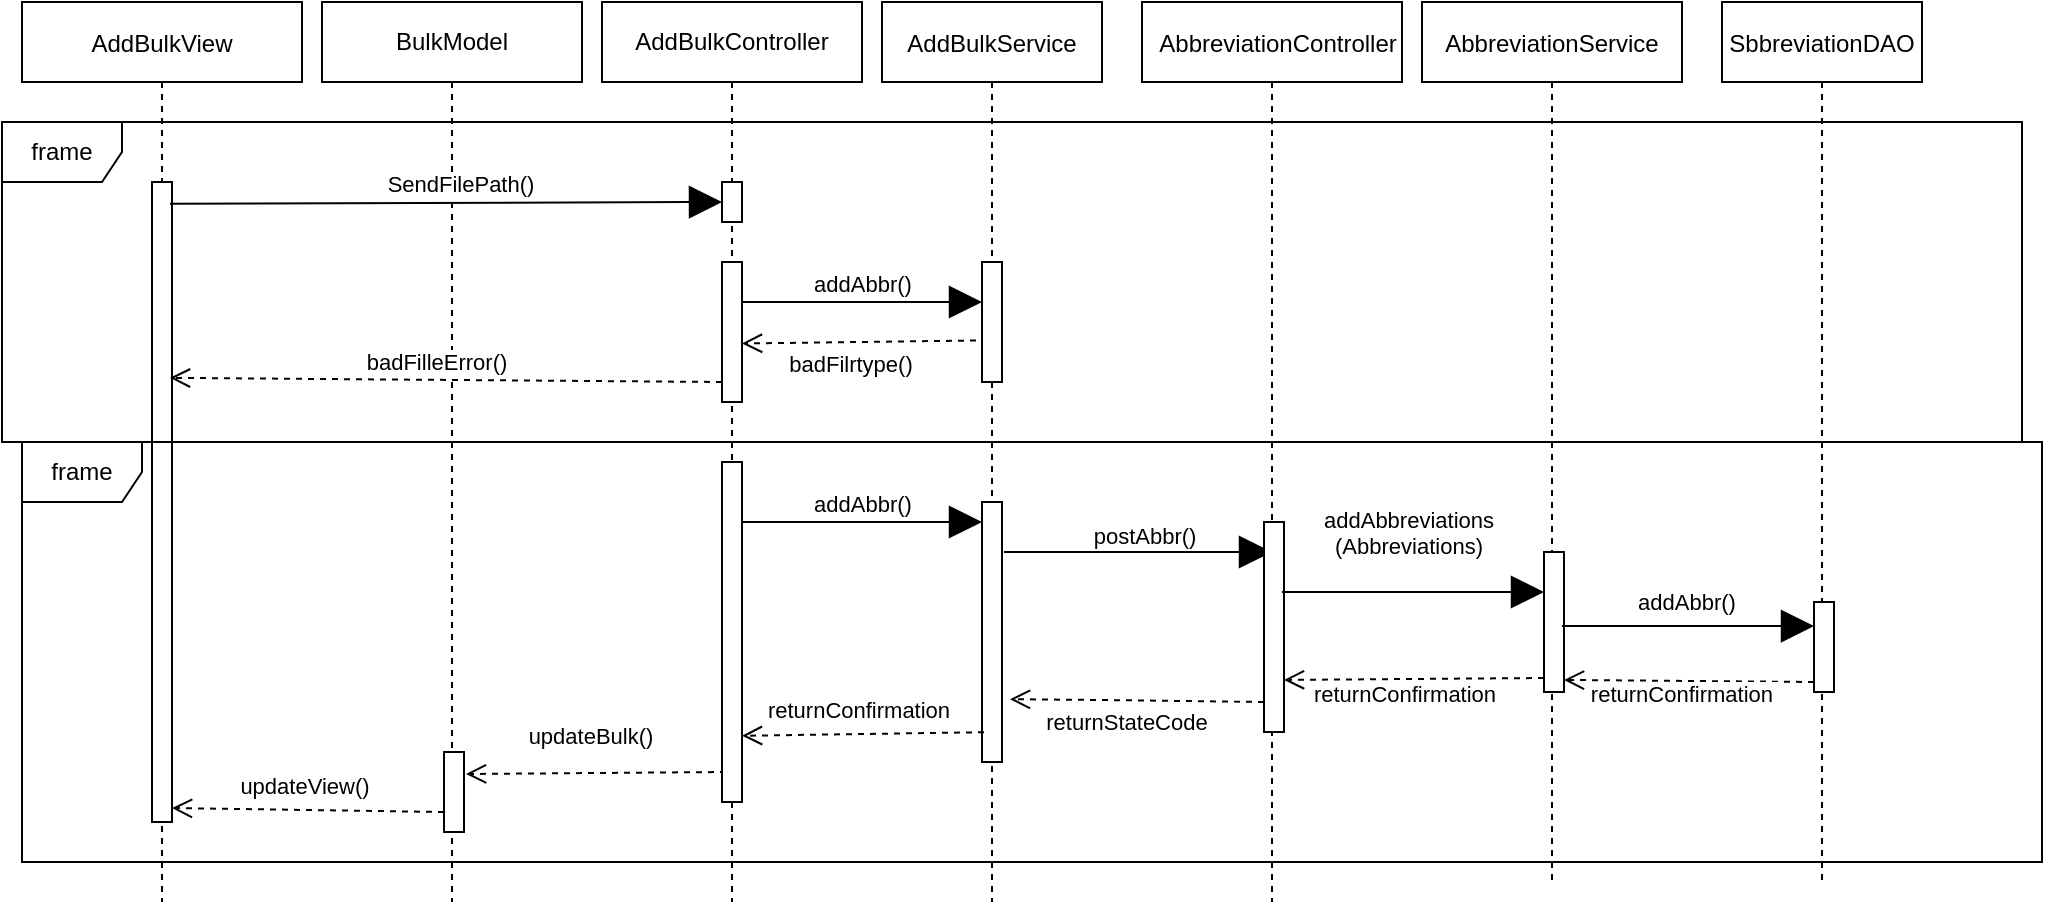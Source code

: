 <mxfile version="15.5.0" type="github" pages="2">
  <diagram id="kgpKYQtTHZ0yAKxKKP6v" name="AD-02">
    <mxGraphModel dx="1665" dy="737" grid="1" gridSize="10" guides="1" tooltips="1" connect="1" arrows="1" fold="1" page="1" pageScale="1" pageWidth="850" pageHeight="1100" math="0" shadow="0">
      <root>
        <mxCell id="0" />
        <mxCell id="1" parent="0" />
        <mxCell id="3nuBFxr9cyL0pnOWT2aG-5" value="SbbreviationDAO" style="shape=umlLifeline;perimeter=lifelinePerimeter;container=1;collapsible=0;recursiveResize=0;rounded=0;shadow=0;strokeWidth=1;" parent="1" vertex="1">
          <mxGeometry x="870" y="80" width="100" height="440" as="geometry" />
        </mxCell>
        <mxCell id="w2Obd87ra9vNsC8N0wHf-12" value="" style="points=[];perimeter=orthogonalPerimeter;rounded=0;shadow=0;strokeWidth=1;" parent="3nuBFxr9cyL0pnOWT2aG-5" vertex="1">
          <mxGeometry x="46" y="300" width="10" height="45" as="geometry" />
        </mxCell>
        <mxCell id="5leZiWNRobGrt0u4S8GF-1" value="AddBulkView" style="shape=umlLifeline;perimeter=lifelinePerimeter;container=1;collapsible=0;recursiveResize=0;rounded=0;shadow=0;strokeWidth=1;" parent="1" vertex="1">
          <mxGeometry x="20" y="80" width="140" height="450" as="geometry" />
        </mxCell>
        <mxCell id="5leZiWNRobGrt0u4S8GF-2" value="" style="points=[];perimeter=orthogonalPerimeter;rounded=0;shadow=0;strokeWidth=1;" parent="5leZiWNRobGrt0u4S8GF-1" vertex="1">
          <mxGeometry x="65" y="90" width="10" height="320" as="geometry" />
        </mxCell>
        <mxCell id="5leZiWNRobGrt0u4S8GF-13" value="&lt;span&gt;AddBulk&lt;/span&gt;Controller" style="shape=umlLifeline;perimeter=lifelinePerimeter;whiteSpace=wrap;html=1;container=1;collapsible=0;recursiveResize=0;outlineConnect=0;hachureGap=4;pointerEvents=0;" parent="1" vertex="1">
          <mxGeometry x="310" y="80" width="130" height="450" as="geometry" />
        </mxCell>
        <mxCell id="5leZiWNRobGrt0u4S8GF-17" value="" style="points=[];perimeter=orthogonalPerimeter;rounded=0;shadow=0;strokeWidth=1;" parent="5leZiWNRobGrt0u4S8GF-13" vertex="1">
          <mxGeometry x="60" y="130" width="10" height="70" as="geometry" />
        </mxCell>
        <mxCell id="w2Obd87ra9vNsC8N0wHf-21" value="updateBulk()" style="html=1;verticalAlign=bottom;endArrow=open;dashed=1;endSize=8;sourcePerimeterSpacing=8;targetPerimeterSpacing=8;entryX=1.1;entryY=0.275;entryDx=0;entryDy=0;entryPerimeter=0;" parent="5leZiWNRobGrt0u4S8GF-13" edge="1" target="w2Obd87ra9vNsC8N0wHf-3">
          <mxGeometry x="0.048" y="-10" relative="1" as="geometry">
            <mxPoint x="62" y="385" as="sourcePoint" />
            <mxPoint x="-64" y="385" as="targetPoint" />
            <mxPoint as="offset" />
            <Array as="points" />
          </mxGeometry>
        </mxCell>
        <mxCell id="Wd1B7DmIcScjpme-7x-U-11" value="" style="points=[];perimeter=orthogonalPerimeter;rounded=0;shadow=0;strokeWidth=1;" vertex="1" parent="5leZiWNRobGrt0u4S8GF-13">
          <mxGeometry x="60" y="90" width="10" height="20" as="geometry" />
        </mxCell>
        <mxCell id="sg-FqTh2ngklWykvnfW5-1" value="AddBulkService" style="shape=umlLifeline;perimeter=lifelinePerimeter;container=1;collapsible=0;recursiveResize=0;rounded=0;shadow=0;strokeWidth=1;" parent="1" vertex="1">
          <mxGeometry x="450" y="80" width="110" height="450" as="geometry" />
        </mxCell>
        <mxCell id="sg-FqTh2ngklWykvnfW5-2" value="" style="points=[];perimeter=orthogonalPerimeter;rounded=0;shadow=0;strokeWidth=1;" parent="sg-FqTh2ngklWykvnfW5-1" vertex="1">
          <mxGeometry x="50" y="250" width="10" height="130" as="geometry" />
        </mxCell>
        <mxCell id="sg-FqTh2ngklWykvnfW5-3" value="addAbbr()" style="html=1;verticalAlign=bottom;endArrow=block;startSize=14;endSize=14;sourcePerimeterSpacing=8;targetPerimeterSpacing=8;" parent="sg-FqTh2ngklWykvnfW5-1" edge="1">
          <mxGeometry width="80" relative="1" as="geometry">
            <mxPoint x="-70" y="150" as="sourcePoint" />
            <mxPoint x="50" y="150" as="targetPoint" />
            <mxPoint as="offset" />
          </mxGeometry>
        </mxCell>
        <mxCell id="Wd1B7DmIcScjpme-7x-U-7" value="" style="points=[];perimeter=orthogonalPerimeter;rounded=0;shadow=0;strokeWidth=1;" vertex="1" parent="sg-FqTh2ngklWykvnfW5-1">
          <mxGeometry x="50" y="130" width="10" height="60" as="geometry" />
        </mxCell>
        <mxCell id="Wd1B7DmIcScjpme-7x-U-9" value="" style="points=[];perimeter=orthogonalPerimeter;rounded=0;shadow=0;strokeWidth=1;" vertex="1" parent="sg-FqTh2ngklWykvnfW5-1">
          <mxGeometry x="-80" y="230" width="10" height="170" as="geometry" />
        </mxCell>
        <mxCell id="Wd1B7DmIcScjpme-7x-U-10" value="addAbbr()" style="html=1;verticalAlign=bottom;endArrow=block;startSize=14;endSize=14;sourcePerimeterSpacing=8;targetPerimeterSpacing=8;" edge="1" parent="sg-FqTh2ngklWykvnfW5-1">
          <mxGeometry width="80" relative="1" as="geometry">
            <mxPoint x="-70" y="260" as="sourcePoint" />
            <mxPoint x="50" y="260" as="targetPoint" />
            <mxPoint as="offset" />
          </mxGeometry>
        </mxCell>
        <mxCell id="5leZiWNRobGrt0u4S8GF-33" value="postAbbr()" style="html=1;verticalAlign=bottom;endArrow=block;startSize=14;endSize=14;sourcePerimeterSpacing=8;targetPerimeterSpacing=8;" parent="1" edge="1">
          <mxGeometry x="0.038" y="-1" width="80" relative="1" as="geometry">
            <mxPoint x="511" y="355" as="sourcePoint" />
            <mxPoint x="645" y="355" as="targetPoint" />
            <mxPoint as="offset" />
          </mxGeometry>
        </mxCell>
        <mxCell id="w2Obd87ra9vNsC8N0wHf-1" value="&lt;span&gt;BulkModel&lt;/span&gt;" style="shape=umlLifeline;perimeter=lifelinePerimeter;whiteSpace=wrap;html=1;container=1;collapsible=0;recursiveResize=0;outlineConnect=0;hachureGap=4;pointerEvents=0;" parent="1" vertex="1">
          <mxGeometry x="170" y="80" width="130" height="450" as="geometry" />
        </mxCell>
        <mxCell id="w2Obd87ra9vNsC8N0wHf-3" value="" style="points=[];perimeter=orthogonalPerimeter;rounded=0;shadow=0;strokeWidth=1;" parent="w2Obd87ra9vNsC8N0wHf-1" vertex="1">
          <mxGeometry x="61" y="375" width="10" height="40" as="geometry" />
        </mxCell>
        <mxCell id="Wd1B7DmIcScjpme-7x-U-12" value="frame" style="shape=umlFrame;whiteSpace=wrap;html=1;" vertex="1" parent="w2Obd87ra9vNsC8N0wHf-1">
          <mxGeometry x="-160" y="60" width="1010" height="160" as="geometry" />
        </mxCell>
        <mxCell id="Wd1B7DmIcScjpme-7x-U-14" value="frame" style="shape=umlFrame;whiteSpace=wrap;html=1;" vertex="1" parent="w2Obd87ra9vNsC8N0wHf-1">
          <mxGeometry x="-150" y="220" width="1010" height="210" as="geometry" />
        </mxCell>
        <mxCell id="w2Obd87ra9vNsC8N0wHf-26" value="returnConfirmation&amp;nbsp;" style="html=1;verticalAlign=bottom;endArrow=open;dashed=1;endSize=8;sourcePerimeterSpacing=8;targetPerimeterSpacing=8;entryX=1;entryY=0.771;entryDx=0;entryDy=0;entryPerimeter=0;exitX=0;exitY=0.9;exitDx=0;exitDy=0;exitPerimeter=0;" parent="w2Obd87ra9vNsC8N0wHf-1" edge="1">
          <mxGeometry x="0.038" y="16" relative="1" as="geometry">
            <mxPoint x="746" y="340" as="sourcePoint" />
            <mxPoint x="621" y="338.97" as="targetPoint" />
            <mxPoint as="offset" />
            <Array as="points" />
          </mxGeometry>
        </mxCell>
        <mxCell id="w2Obd87ra9vNsC8N0wHf-4" value="  AbbreviationController" style="shape=umlLifeline;perimeter=lifelinePerimeter;container=1;collapsible=0;recursiveResize=0;rounded=0;shadow=0;strokeWidth=1;" parent="1" vertex="1">
          <mxGeometry x="580" y="80" width="130" height="450" as="geometry" />
        </mxCell>
        <mxCell id="w2Obd87ra9vNsC8N0wHf-8" value="" style="points=[];perimeter=orthogonalPerimeter;rounded=0;shadow=0;strokeWidth=1;" parent="w2Obd87ra9vNsC8N0wHf-4" vertex="1">
          <mxGeometry x="61" y="260" width="10" height="105" as="geometry" />
        </mxCell>
        <mxCell id="w2Obd87ra9vNsC8N0wHf-6" value="AbbreviationService" style="shape=umlLifeline;perimeter=lifelinePerimeter;container=1;collapsible=0;recursiveResize=0;rounded=0;shadow=0;strokeWidth=1;" parent="1" vertex="1">
          <mxGeometry x="720" y="80" width="130" height="440" as="geometry" />
        </mxCell>
        <mxCell id="w2Obd87ra9vNsC8N0wHf-9" value="addAbbreviations&lt;br&gt;(Abbreviations)" style="html=1;verticalAlign=bottom;endArrow=block;startSize=14;endSize=14;sourcePerimeterSpacing=8;targetPerimeterSpacing=8;exitX=1.1;exitY=0.383;exitDx=0;exitDy=0;exitPerimeter=0;" parent="w2Obd87ra9vNsC8N0wHf-6" edge="1">
          <mxGeometry x="-0.045" y="14" width="80" relative="1" as="geometry">
            <mxPoint x="-70" y="295" as="sourcePoint" />
            <mxPoint x="61" y="295" as="targetPoint" />
            <mxPoint as="offset" />
          </mxGeometry>
        </mxCell>
        <mxCell id="w2Obd87ra9vNsC8N0wHf-10" value="" style="points=[];perimeter=orthogonalPerimeter;rounded=0;shadow=0;strokeWidth=1;" parent="w2Obd87ra9vNsC8N0wHf-6" vertex="1">
          <mxGeometry x="61" y="275" width="10" height="70" as="geometry" />
        </mxCell>
        <mxCell id="w2Obd87ra9vNsC8N0wHf-15" value="" style="html=1;verticalAlign=bottom;endArrow=block;startSize=14;endSize=14;sourcePerimeterSpacing=8;targetPerimeterSpacing=8;exitX=0.9;exitY=0.529;exitDx=0;exitDy=0;exitPerimeter=0;entryX=0;entryY=0.267;entryDx=0;entryDy=0;entryPerimeter=0;" parent="1" source="w2Obd87ra9vNsC8N0wHf-10" target="w2Obd87ra9vNsC8N0wHf-12" edge="1">
          <mxGeometry x="-0.045" y="14" width="80" relative="1" as="geometry">
            <mxPoint x="771" y="405" as="sourcePoint" />
            <mxPoint x="917" y="395" as="targetPoint" />
            <mxPoint as="offset" />
            <Array as="points" />
          </mxGeometry>
        </mxCell>
        <mxCell id="w2Obd87ra9vNsC8N0wHf-17" value="addAbbr()" style="edgeLabel;html=1;align=center;verticalAlign=middle;resizable=0;points=[];" parent="w2Obd87ra9vNsC8N0wHf-15" vertex="1" connectable="0">
          <mxGeometry x="-0.058" y="-1" relative="1" as="geometry">
            <mxPoint x="2" y="-13" as="offset" />
          </mxGeometry>
        </mxCell>
        <mxCell id="w2Obd87ra9vNsC8N0wHf-22" value="returnConfirmation" style="html=1;verticalAlign=bottom;endArrow=open;dashed=1;endSize=8;sourcePerimeterSpacing=8;targetPerimeterSpacing=8;entryX=1;entryY=0.752;entryDx=0;entryDy=0;entryPerimeter=0;exitX=0;exitY=0.9;exitDx=0;exitDy=0;exitPerimeter=0;" parent="1" source="w2Obd87ra9vNsC8N0wHf-10" target="w2Obd87ra9vNsC8N0wHf-8" edge="1">
          <mxGeometry x="0.079" y="16" relative="1" as="geometry">
            <mxPoint x="775" y="405" as="sourcePoint" />
            <mxPoint x="661" y="405" as="targetPoint" />
            <mxPoint as="offset" />
            <Array as="points" />
          </mxGeometry>
        </mxCell>
        <mxCell id="5leZiWNRobGrt0u4S8GF-24" value="updateView()" style="html=1;verticalAlign=bottom;endArrow=open;dashed=1;endSize=8;sourcePerimeterSpacing=8;targetPerimeterSpacing=8;entryX=0.9;entryY=0.912;entryDx=0;entryDy=0;entryPerimeter=0;exitX=0;exitY=0.75;exitDx=0;exitDy=0;exitPerimeter=0;" parent="1" edge="1" source="w2Obd87ra9vNsC8N0wHf-3">
          <mxGeometry x="0.029" y="-3" relative="1" as="geometry">
            <mxPoint x="236" y="485" as="sourcePoint" />
            <mxPoint x="95" y="483" as="targetPoint" />
            <mxPoint as="offset" />
          </mxGeometry>
        </mxCell>
        <mxCell id="w2Obd87ra9vNsC8N0wHf-23" value="returnStateCode" style="html=1;verticalAlign=bottom;endArrow=open;dashed=1;endSize=8;sourcePerimeterSpacing=8;targetPerimeterSpacing=8;entryX=1.3;entryY=0.88;entryDx=0;entryDy=0;entryPerimeter=0;" parent="1" edge="1">
          <mxGeometry x="0.075" y="20" relative="1" as="geometry">
            <mxPoint x="641" y="430" as="sourcePoint" />
            <mxPoint x="514" y="428.6" as="targetPoint" />
            <mxPoint as="offset" />
            <Array as="points">
              <mxPoint x="561" y="429" />
            </Array>
          </mxGeometry>
        </mxCell>
        <mxCell id="Wd1B7DmIcScjpme-7x-U-2" value="badFilrtype()" style="html=1;verticalAlign=bottom;endArrow=open;dashed=1;endSize=8;sourcePerimeterSpacing=8;targetPerimeterSpacing=8;" edge="1" parent="1">
          <mxGeometry x="0.075" y="20" relative="1" as="geometry">
            <mxPoint x="497" y="249.25" as="sourcePoint" />
            <mxPoint x="380" y="250.75" as="targetPoint" />
            <mxPoint as="offset" />
            <Array as="points" />
          </mxGeometry>
        </mxCell>
        <mxCell id="Wd1B7DmIcScjpme-7x-U-3" value="badFilleError()" style="html=1;verticalAlign=bottom;endArrow=open;dashed=1;endSize=8;sourcePerimeterSpacing=8;targetPerimeterSpacing=8;entryX=0.9;entryY=0.306;entryDx=0;entryDy=0;entryPerimeter=0;" edge="1" parent="1" target="5leZiWNRobGrt0u4S8GF-2">
          <mxGeometry x="0.038" relative="1" as="geometry">
            <mxPoint x="370" y="270" as="sourcePoint" />
            <mxPoint x="100" y="270" as="targetPoint" />
            <mxPoint as="offset" />
            <Array as="points" />
          </mxGeometry>
        </mxCell>
        <mxCell id="5leZiWNRobGrt0u4S8GF-18" value="SendFilePath()" style="html=1;verticalAlign=bottom;endArrow=block;startSize=14;endSize=14;sourcePerimeterSpacing=8;targetPerimeterSpacing=8;exitX=0.9;exitY=0.034;exitDx=0;exitDy=0;exitPerimeter=0;" parent="1" edge="1" source="5leZiWNRobGrt0u4S8GF-2">
          <mxGeometry x="0.049" width="80" relative="1" as="geometry">
            <mxPoint x="100" y="184" as="sourcePoint" />
            <mxPoint x="370" y="180" as="targetPoint" />
            <mxPoint as="offset" />
            <Array as="points" />
          </mxGeometry>
        </mxCell>
        <mxCell id="w2Obd87ra9vNsC8N0wHf-18" value="returnConfirmation" style="html=1;verticalAlign=bottom;endArrow=open;dashed=1;endSize=8;sourcePerimeterSpacing=8;targetPerimeterSpacing=8;exitX=0;exitY=0.955;exitDx=0;exitDy=0;exitPerimeter=0;entryX=0.9;entryY=0.873;entryDx=0;entryDy=0;entryPerimeter=0;" parent="1" edge="1">
          <mxGeometry x="0.029" y="-3" relative="1" as="geometry">
            <mxPoint x="501" y="445.1" as="sourcePoint" />
            <mxPoint x="380" y="446.9" as="targetPoint" />
            <mxPoint as="offset" />
            <Array as="points" />
          </mxGeometry>
        </mxCell>
      </root>
    </mxGraphModel>
  </diagram>
  <diagram id="VqNsg9B8OKl3M2lAyEsv" name="uc02">
    <mxGraphModel dx="721" dy="736" grid="1" gridSize="10" guides="1" tooltips="1" connect="1" arrows="1" fold="1" page="1" pageScale="1" pageWidth="827" pageHeight="1169" math="0" shadow="0">
      <root>
        <mxCell id="Gp7CoCjLf46ZYaBjMMRo-0" />
        <mxCell id="Gp7CoCjLf46ZYaBjMMRo-1" parent="Gp7CoCjLf46ZYaBjMMRo-0" />
        <mxCell id="8T_5TglxI-sNDdKlGXf8-0" value="User" style="swimlane;" parent="Gp7CoCjLf46ZYaBjMMRo-1" vertex="1">
          <mxGeometry x="90" y="120" width="310" height="600" as="geometry" />
        </mxCell>
        <mxCell id="8T_5TglxI-sNDdKlGXf8-2" value="" style="ellipse;html=1;shape=startState;fillColor=#000000;strokeColor=#ff0000;" parent="8T_5TglxI-sNDdKlGXf8-0" vertex="1">
          <mxGeometry x="165" y="50" width="30" height="30" as="geometry" />
        </mxCell>
        <mxCell id="8T_5TglxI-sNDdKlGXf8-7" value="" style="edgeStyle=orthogonalEdgeStyle;rounded=0;orthogonalLoop=1;jettySize=auto;html=1;" parent="8T_5TglxI-sNDdKlGXf8-0" source="8T_5TglxI-sNDdKlGXf8-5" target="8T_5TglxI-sNDdKlGXf8-6" edge="1">
          <mxGeometry relative="1" as="geometry" />
        </mxCell>
        <mxCell id="8T_5TglxI-sNDdKlGXf8-5" value="Gebruiker wilt bulk toevoegen" style="rounded=0;whiteSpace=wrap;html=1;" parent="8T_5TglxI-sNDdKlGXf8-0" vertex="1">
          <mxGeometry x="120" y="140" width="120" height="60" as="geometry" />
        </mxCell>
        <mxCell id="8T_5TglxI-sNDdKlGXf8-9" value="" style="edgeStyle=orthogonalEdgeStyle;rounded=0;orthogonalLoop=1;jettySize=auto;html=1;" parent="8T_5TglxI-sNDdKlGXf8-0" source="8T_5TglxI-sNDdKlGXf8-6" target="8T_5TglxI-sNDdKlGXf8-8" edge="1">
          <mxGeometry relative="1" as="geometry" />
        </mxCell>
        <mxCell id="8T_5TglxI-sNDdKlGXf8-6" value="Bestand kiezen" style="whiteSpace=wrap;html=1;rounded=0;" parent="8T_5TglxI-sNDdKlGXf8-0" vertex="1">
          <mxGeometry x="120" y="240" width="120" height="60" as="geometry" />
        </mxCell>
        <mxCell id="8T_5TglxI-sNDdKlGXf8-8" value="Bestand stueren" style="whiteSpace=wrap;html=1;rounded=0;" parent="8T_5TglxI-sNDdKlGXf8-0" vertex="1">
          <mxGeometry x="120" y="350" width="120" height="60" as="geometry" />
        </mxCell>
        <mxCell id="8T_5TglxI-sNDdKlGXf8-19" value="Toon bestand toeogevoegd" style="whiteSpace=wrap;html=1;rounded=0;" parent="8T_5TglxI-sNDdKlGXf8-0" vertex="1">
          <mxGeometry x="120" y="453.75" width="120" height="60" as="geometry" />
        </mxCell>
        <mxCell id="8T_5TglxI-sNDdKlGXf8-23" value="" style="ellipse;html=1;shape=endState;fillColor=#000000;strokeColor=#ff0000;" parent="8T_5TglxI-sNDdKlGXf8-0" vertex="1">
          <mxGeometry x="165" y="560" width="30" height="30" as="geometry" />
        </mxCell>
        <mxCell id="8T_5TglxI-sNDdKlGXf8-25" style="edgeStyle=orthogonalEdgeStyle;rounded=0;orthogonalLoop=1;jettySize=auto;html=1;exitX=0.5;exitY=1;exitDx=0;exitDy=0;" parent="8T_5TglxI-sNDdKlGXf8-0" source="8T_5TglxI-sNDdKlGXf8-19" target="8T_5TglxI-sNDdKlGXf8-23" edge="1">
          <mxGeometry relative="1" as="geometry" />
        </mxCell>
        <mxCell id="8T_5TglxI-sNDdKlGXf8-4" value="" style="endArrow=open;endFill=1;endSize=12;html=1;rounded=0;edgeStyle=orthogonalEdgeStyle;exitX=0.5;exitY=1;exitDx=0;exitDy=0;entryX=0.5;entryY=0;entryDx=0;entryDy=0;" parent="8T_5TglxI-sNDdKlGXf8-0" source="8T_5TglxI-sNDdKlGXf8-2" target="8T_5TglxI-sNDdKlGXf8-5" edge="1">
          <mxGeometry width="160" relative="1" as="geometry">
            <mxPoint x="230" y="320" as="sourcePoint" />
            <mxPoint x="130" y="140" as="targetPoint" />
          </mxGeometry>
        </mxCell>
        <mxCell id="8T_5TglxI-sNDdKlGXf8-1" value="System" style="swimlane;" parent="Gp7CoCjLf46ZYaBjMMRo-1" vertex="1">
          <mxGeometry x="400" y="120" width="330" height="600" as="geometry" />
        </mxCell>
        <mxCell id="8T_5TglxI-sNDdKlGXf8-13" value="" style="edgeStyle=orthogonalEdgeStyle;rounded=0;orthogonalLoop=1;jettySize=auto;html=1;" parent="8T_5TglxI-sNDdKlGXf8-1" source="8T_5TglxI-sNDdKlGXf8-10" target="8T_5TglxI-sNDdKlGXf8-12" edge="1">
          <mxGeometry relative="1" as="geometry" />
        </mxCell>
        <mxCell id="8T_5TglxI-sNDdKlGXf8-10" value="Bestand controleren" style="whiteSpace=wrap;html=1;rounded=0;" parent="8T_5TglxI-sNDdKlGXf8-1" vertex="1">
          <mxGeometry x="20" y="350" width="120" height="60" as="geometry" />
        </mxCell>
        <mxCell id="8T_5TglxI-sNDdKlGXf8-17" value="" style="edgeStyle=orthogonalEdgeStyle;rounded=0;orthogonalLoop=1;jettySize=auto;html=1;" parent="8T_5TglxI-sNDdKlGXf8-1" source="8T_5TglxI-sNDdKlGXf8-12" target="8T_5TglxI-sNDdKlGXf8-16" edge="1">
          <mxGeometry relative="1" as="geometry" />
        </mxCell>
        <mxCell id="8T_5TglxI-sNDdKlGXf8-12" value="" style="rhombus;whiteSpace=wrap;html=1;rounded=0;" parent="8T_5TglxI-sNDdKlGXf8-1" vertex="1">
          <mxGeometry x="210" y="355" width="40" height="50" as="geometry" />
        </mxCell>
        <mxCell id="8T_5TglxI-sNDdKlGXf8-16" value="Afkortingen toevoegen aan de DB" style="whiteSpace=wrap;html=1;rounded=0;" parent="8T_5TglxI-sNDdKlGXf8-1" vertex="1">
          <mxGeometry x="165" y="450" width="130" height="67.5" as="geometry" />
        </mxCell>
        <mxCell id="8T_5TglxI-sNDdKlGXf8-11" value="" style="edgeStyle=orthogonalEdgeStyle;rounded=0;orthogonalLoop=1;jettySize=auto;html=1;" parent="Gp7CoCjLf46ZYaBjMMRo-1" source="8T_5TglxI-sNDdKlGXf8-8" target="8T_5TglxI-sNDdKlGXf8-10" edge="1">
          <mxGeometry relative="1" as="geometry" />
        </mxCell>
        <mxCell id="8T_5TglxI-sNDdKlGXf8-21" style="edgeStyle=orthogonalEdgeStyle;rounded=0;orthogonalLoop=1;jettySize=auto;html=1;exitX=0.5;exitY=0;exitDx=0;exitDy=0;entryX=1;entryY=0.5;entryDx=0;entryDy=0;" parent="Gp7CoCjLf46ZYaBjMMRo-1" source="8T_5TglxI-sNDdKlGXf8-12" target="8T_5TglxI-sNDdKlGXf8-6" edge="1">
          <mxGeometry relative="1" as="geometry" />
        </mxCell>
        <mxCell id="8T_5TglxI-sNDdKlGXf8-22" value="Slecht formaat" style="edgeLabel;html=1;align=center;verticalAlign=middle;resizable=0;points=[];" parent="8T_5TglxI-sNDdKlGXf8-21" vertex="1" connectable="0">
          <mxGeometry x="-0.731" y="-5" relative="1" as="geometry">
            <mxPoint as="offset" />
          </mxGeometry>
        </mxCell>
        <mxCell id="8T_5TglxI-sNDdKlGXf8-20" value="" style="edgeStyle=orthogonalEdgeStyle;rounded=0;orthogonalLoop=1;jettySize=auto;html=1;" parent="Gp7CoCjLf46ZYaBjMMRo-1" source="8T_5TglxI-sNDdKlGXf8-16" target="8T_5TglxI-sNDdKlGXf8-19" edge="1">
          <mxGeometry relative="1" as="geometry" />
        </mxCell>
      </root>
    </mxGraphModel>
  </diagram>
</mxfile>
